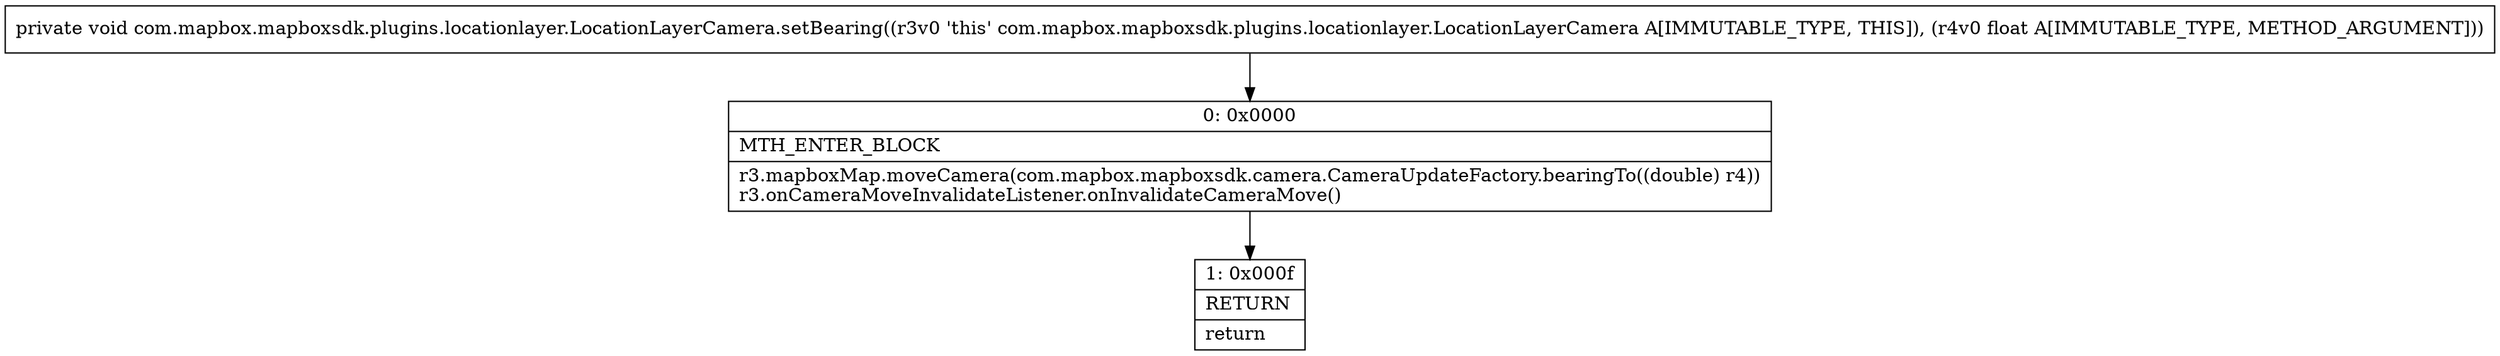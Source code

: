 digraph "CFG forcom.mapbox.mapboxsdk.plugins.locationlayer.LocationLayerCamera.setBearing(F)V" {
Node_0 [shape=record,label="{0\:\ 0x0000|MTH_ENTER_BLOCK\l|r3.mapboxMap.moveCamera(com.mapbox.mapboxsdk.camera.CameraUpdateFactory.bearingTo((double) r4))\lr3.onCameraMoveInvalidateListener.onInvalidateCameraMove()\l}"];
Node_1 [shape=record,label="{1\:\ 0x000f|RETURN\l|return\l}"];
MethodNode[shape=record,label="{private void com.mapbox.mapboxsdk.plugins.locationlayer.LocationLayerCamera.setBearing((r3v0 'this' com.mapbox.mapboxsdk.plugins.locationlayer.LocationLayerCamera A[IMMUTABLE_TYPE, THIS]), (r4v0 float A[IMMUTABLE_TYPE, METHOD_ARGUMENT])) }"];
MethodNode -> Node_0;
Node_0 -> Node_1;
}

